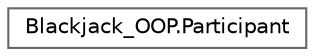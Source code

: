 digraph "Graphical Class Hierarchy"
{
 // LATEX_PDF_SIZE
  bgcolor="transparent";
  edge [fontname=Helvetica,fontsize=10,labelfontname=Helvetica,labelfontsize=10];
  node [fontname=Helvetica,fontsize=10,shape=box,height=0.2,width=0.4];
  rankdir="LR";
  Node0 [id="Node000000",label="Blackjack_OOP.Participant",height=0.2,width=0.4,color="grey40", fillcolor="white", style="filled",URL="$class_blackjack___o_o_p_1_1_participant.html",tooltip=" "];
}
